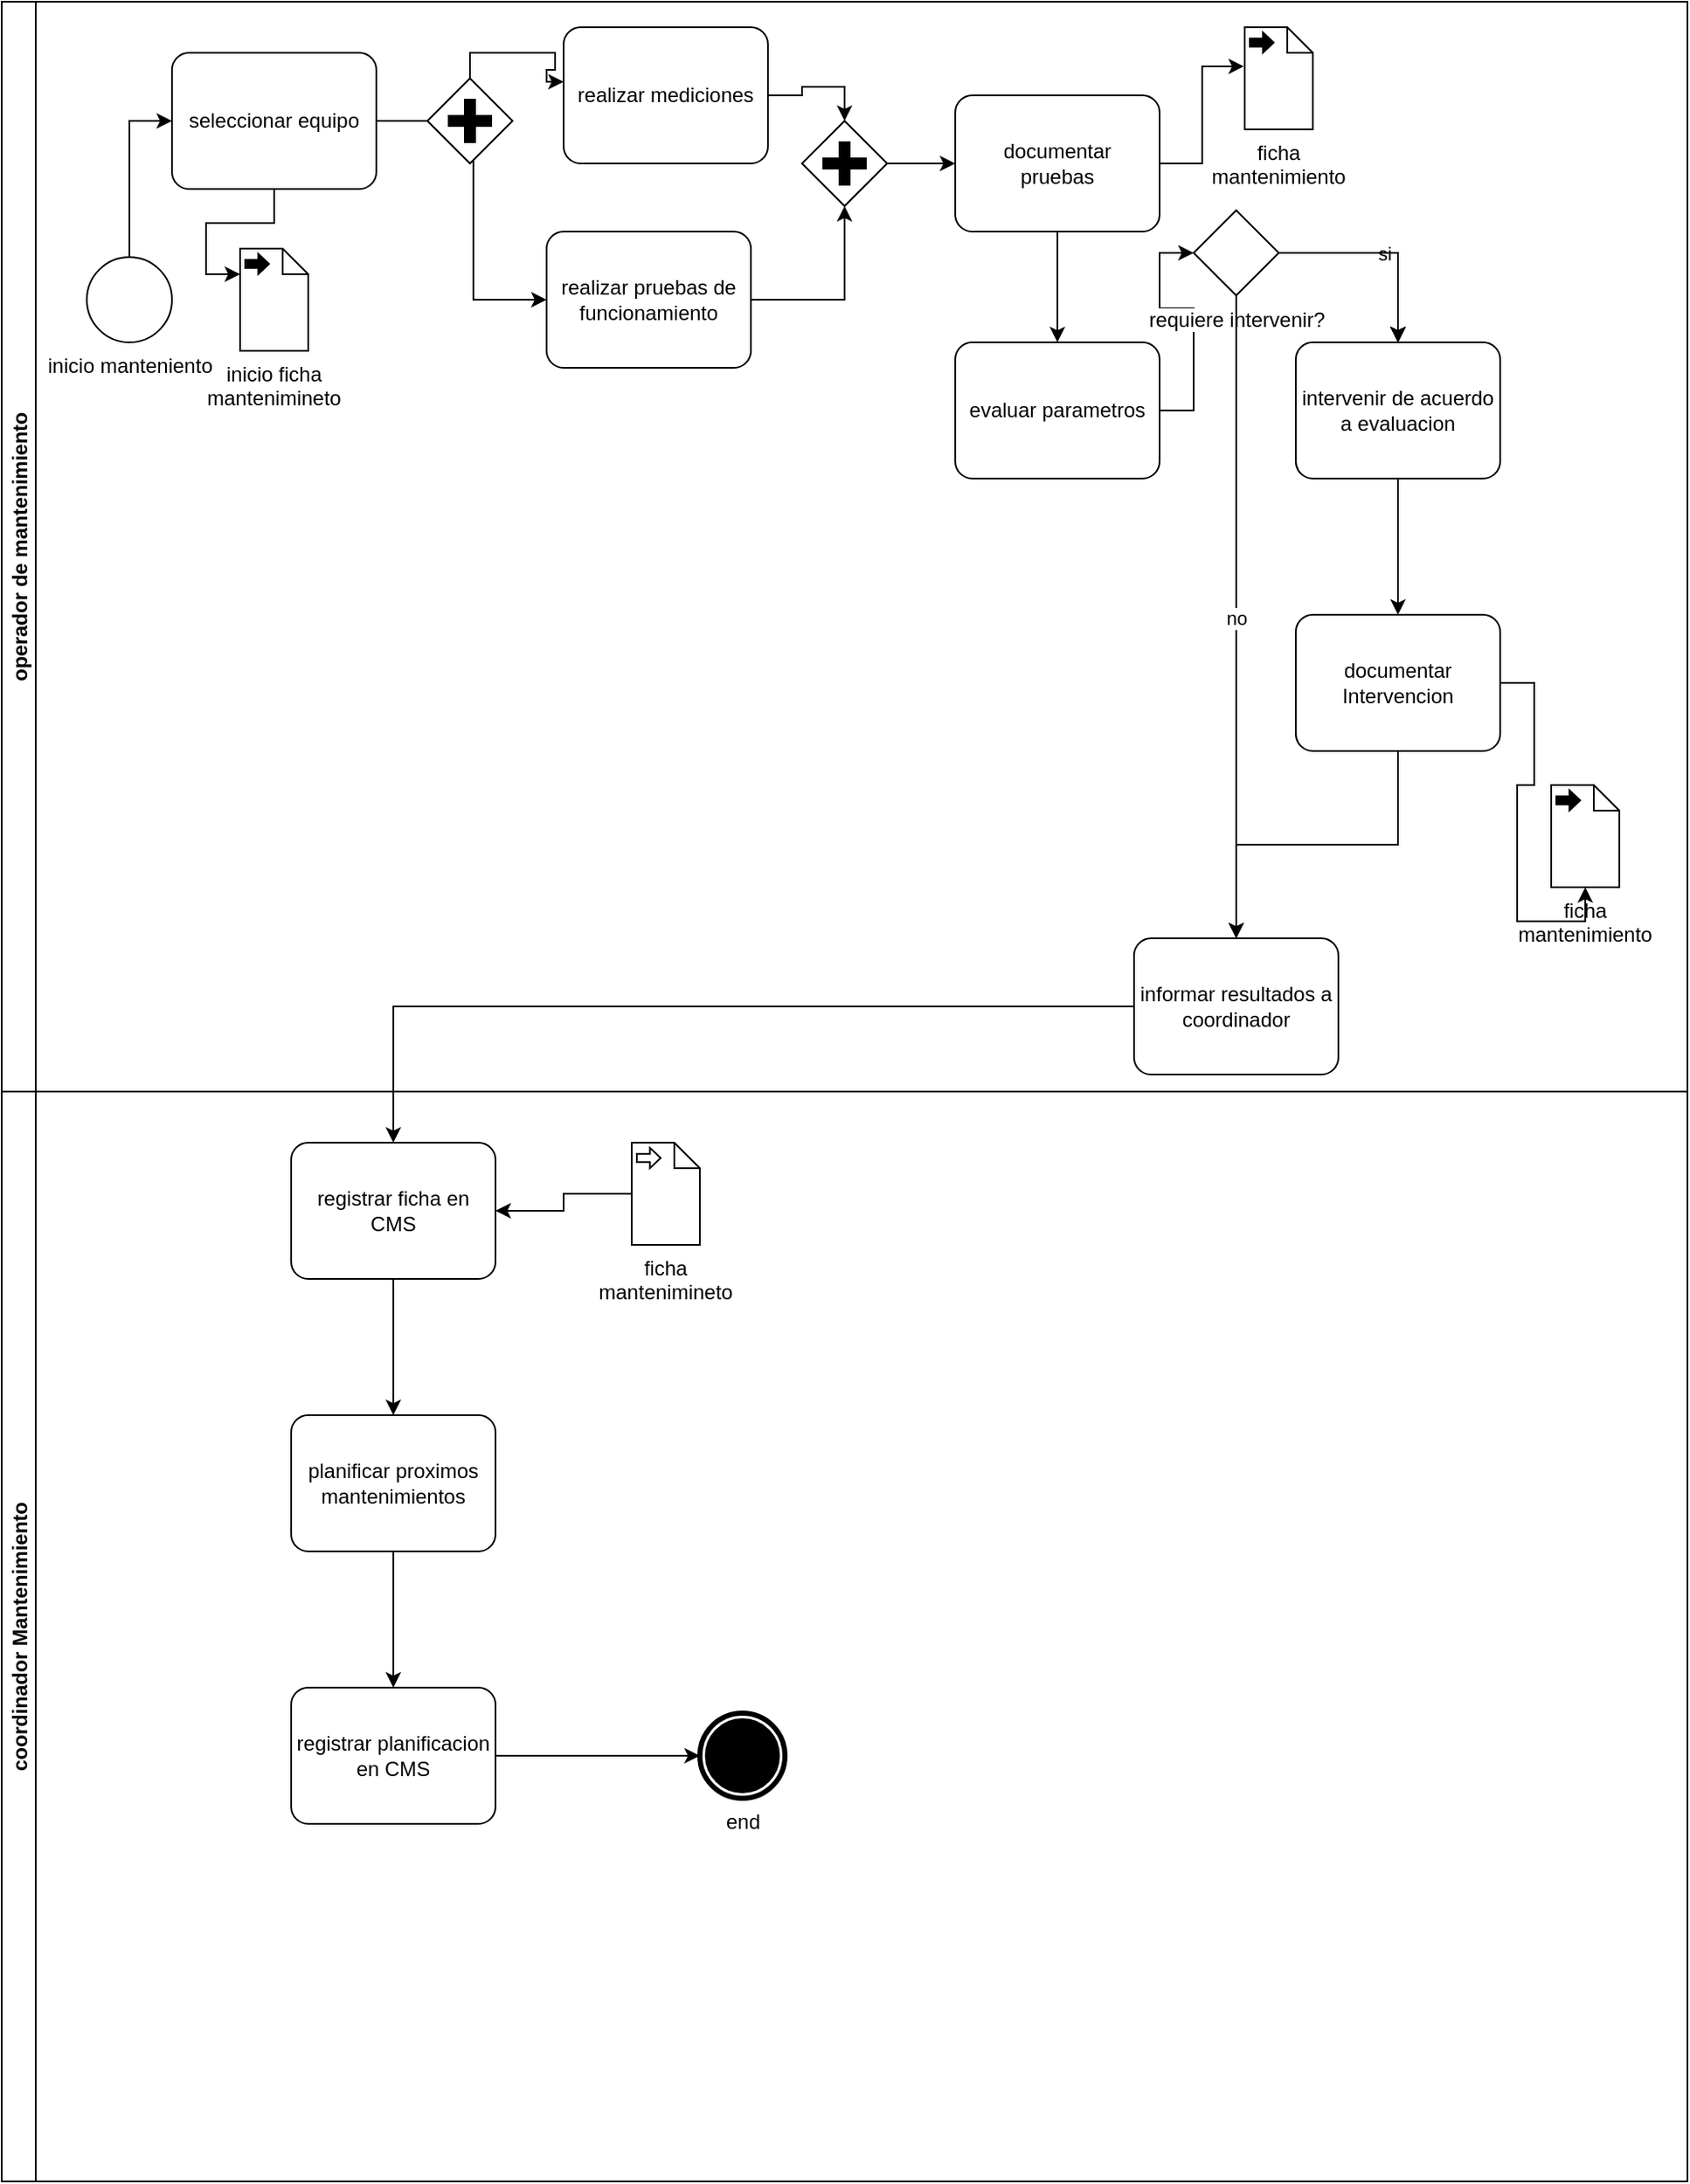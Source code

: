 <mxfile version="15.5.2" type="github">
  <diagram name="Page-1" id="2a216829-ef6e-dabb-86c1-c78162f3ba2b">
    <mxGraphModel dx="3970" dy="4650" grid="1" gridSize="10" guides="1" tooltips="1" connect="1" arrows="1" fold="1" page="1" pageScale="1" pageWidth="850" pageHeight="1100" background="none" math="0" shadow="0">
      <root>
        <mxCell id="0" />
        <mxCell id="1" parent="0" />
        <mxCell id="OoX5BFwGhgHO-qFjZ3MH-6" value="coordinador Mantenimiento" style="swimlane;startSize=20;horizontal=0;" vertex="1" parent="1">
          <mxGeometry x="-970" y="-130" width="990" height="640" as="geometry" />
        </mxCell>
        <mxCell id="OoX5BFwGhgHO-qFjZ3MH-119" value="" style="edgeStyle=orthogonalEdgeStyle;rounded=0;orthogonalLoop=1;jettySize=auto;html=1;" edge="1" parent="OoX5BFwGhgHO-qFjZ3MH-6" source="OoX5BFwGhgHO-qFjZ3MH-114" target="OoX5BFwGhgHO-qFjZ3MH-118">
          <mxGeometry relative="1" as="geometry" />
        </mxCell>
        <mxCell id="OoX5BFwGhgHO-qFjZ3MH-114" value="registrar ficha en CMS" style="points=[[0.25,0,0],[0.5,0,0],[0.75,0,0],[1,0.25,0],[1,0.5,0],[1,0.75,0],[0.75,1,0],[0.5,1,0],[0.25,1,0],[0,0.75,0],[0,0.5,0],[0,0.25,0]];shape=mxgraph.bpmn.task;whiteSpace=wrap;rectStyle=rounded;size=10;taskMarker=abstract;" vertex="1" parent="OoX5BFwGhgHO-qFjZ3MH-6">
          <mxGeometry x="170" y="30" width="120" height="80" as="geometry" />
        </mxCell>
        <mxCell id="OoX5BFwGhgHO-qFjZ3MH-117" value="" style="edgeStyle=orthogonalEdgeStyle;rounded=0;orthogonalLoop=1;jettySize=auto;html=1;" edge="1" parent="OoX5BFwGhgHO-qFjZ3MH-6" source="OoX5BFwGhgHO-qFjZ3MH-116" target="OoX5BFwGhgHO-qFjZ3MH-114">
          <mxGeometry relative="1" as="geometry" />
        </mxCell>
        <mxCell id="OoX5BFwGhgHO-qFjZ3MH-116" value="ficha mantenimineto" style="shape=mxgraph.bpmn.data;labelPosition=center;verticalLabelPosition=bottom;align=center;verticalAlign=top;whiteSpace=wrap;size=15;html=1;bpmnTransferType=input;" vertex="1" parent="OoX5BFwGhgHO-qFjZ3MH-6">
          <mxGeometry x="370" y="30" width="40" height="60" as="geometry" />
        </mxCell>
        <mxCell id="OoX5BFwGhgHO-qFjZ3MH-121" value="" style="edgeStyle=orthogonalEdgeStyle;rounded=0;orthogonalLoop=1;jettySize=auto;html=1;" edge="1" parent="OoX5BFwGhgHO-qFjZ3MH-6" source="OoX5BFwGhgHO-qFjZ3MH-118" target="OoX5BFwGhgHO-qFjZ3MH-120">
          <mxGeometry relative="1" as="geometry" />
        </mxCell>
        <mxCell id="OoX5BFwGhgHO-qFjZ3MH-118" value="planificar proximos mantenimientos" style="points=[[0.25,0,0],[0.5,0,0],[0.75,0,0],[1,0.25,0],[1,0.5,0],[1,0.75,0],[0.75,1,0],[0.5,1,0],[0.25,1,0],[0,0.75,0],[0,0.5,0],[0,0.25,0]];shape=mxgraph.bpmn.task;whiteSpace=wrap;rectStyle=rounded;size=10;taskMarker=abstract;" vertex="1" parent="OoX5BFwGhgHO-qFjZ3MH-6">
          <mxGeometry x="170" y="190" width="120" height="80" as="geometry" />
        </mxCell>
        <mxCell id="OoX5BFwGhgHO-qFjZ3MH-120" value="registrar planificacion en CMS" style="points=[[0.25,0,0],[0.5,0,0],[0.75,0,0],[1,0.25,0],[1,0.5,0],[1,0.75,0],[0.75,1,0],[0.5,1,0],[0.25,1,0],[0,0.75,0],[0,0.5,0],[0,0.25,0]];shape=mxgraph.bpmn.task;whiteSpace=wrap;rectStyle=rounded;size=10;taskMarker=abstract;" vertex="1" parent="OoX5BFwGhgHO-qFjZ3MH-6">
          <mxGeometry x="170" y="350" width="120" height="80" as="geometry" />
        </mxCell>
        <mxCell id="OoX5BFwGhgHO-qFjZ3MH-125" value="end" style="points=[[0.145,0.145,0],[0.5,0,0],[0.855,0.145,0],[1,0.5,0],[0.855,0.855,0],[0.5,1,0],[0.145,0.855,0],[0,0.5,0]];shape=mxgraph.bpmn.event;html=1;verticalLabelPosition=bottom;labelBackgroundColor=#ffffff;verticalAlign=top;align=center;perimeter=ellipsePerimeter;outlineConnect=0;aspect=fixed;outline=end;symbol=terminate;" vertex="1" parent="OoX5BFwGhgHO-qFjZ3MH-6">
          <mxGeometry x="410.0" y="365" width="50" height="50" as="geometry" />
        </mxCell>
        <mxCell id="OoX5BFwGhgHO-qFjZ3MH-123" value="" style="edgeStyle=orthogonalEdgeStyle;rounded=0;orthogonalLoop=1;jettySize=auto;html=1;" edge="1" parent="OoX5BFwGhgHO-qFjZ3MH-6" source="OoX5BFwGhgHO-qFjZ3MH-120" target="OoX5BFwGhgHO-qFjZ3MH-125">
          <mxGeometry relative="1" as="geometry">
            <mxPoint x="345.0" y="390" as="targetPoint" />
          </mxGeometry>
        </mxCell>
        <mxCell id="OoX5BFwGhgHO-qFjZ3MH-80" value="operador de mantenimiento" style="swimlane;startSize=20;horizontal=0;" vertex="1" parent="1">
          <mxGeometry x="-970" y="-770" width="990" height="640" as="geometry" />
        </mxCell>
        <mxCell id="OoX5BFwGhgHO-qFjZ3MH-81" style="edgeStyle=orthogonalEdgeStyle;rounded=0;orthogonalLoop=1;jettySize=auto;html=1;entryX=0;entryY=0.5;entryDx=0;entryDy=0;entryPerimeter=0;" edge="1" parent="OoX5BFwGhgHO-qFjZ3MH-80" source="OoX5BFwGhgHO-qFjZ3MH-82" target="OoX5BFwGhgHO-qFjZ3MH-84">
          <mxGeometry relative="1" as="geometry" />
        </mxCell>
        <mxCell id="OoX5BFwGhgHO-qFjZ3MH-82" value="inicio manteniento&lt;br&gt;" style="points=[[0.145,0.145,0],[0.5,0,0],[0.855,0.145,0],[1,0.5,0],[0.855,0.855,0],[0.5,1,0],[0.145,0.855,0],[0,0.5,0]];shape=mxgraph.bpmn.event;html=1;verticalLabelPosition=bottom;labelBackgroundColor=#ffffff;verticalAlign=top;align=center;perimeter=ellipsePerimeter;outlineConnect=0;aspect=fixed;outline=standard;symbol=general;" vertex="1" parent="OoX5BFwGhgHO-qFjZ3MH-80">
          <mxGeometry x="50" y="150" width="50" height="50" as="geometry" />
        </mxCell>
        <mxCell id="OoX5BFwGhgHO-qFjZ3MH-83" style="edgeStyle=orthogonalEdgeStyle;rounded=0;orthogonalLoop=1;jettySize=auto;html=1;entryX=0;entryY=0.25;entryDx=0;entryDy=0;entryPerimeter=0;" edge="1" parent="OoX5BFwGhgHO-qFjZ3MH-80" source="OoX5BFwGhgHO-qFjZ3MH-84" target="OoX5BFwGhgHO-qFjZ3MH-110">
          <mxGeometry relative="1" as="geometry" />
        </mxCell>
        <mxCell id="OoX5BFwGhgHO-qFjZ3MH-84" value="seleccionar equipo" style="points=[[0.25,0,0],[0.5,0,0],[0.75,0,0],[1,0.25,0],[1,0.5,0],[1,0.75,0],[0.75,1,0],[0.5,1,0],[0.25,1,0],[0,0.75,0],[0,0.5,0],[0,0.25,0]];shape=mxgraph.bpmn.task;whiteSpace=wrap;rectStyle=rounded;size=10;taskMarker=abstract;" vertex="1" parent="OoX5BFwGhgHO-qFjZ3MH-80">
          <mxGeometry x="100" y="30" width="120" height="80" as="geometry" />
        </mxCell>
        <mxCell id="OoX5BFwGhgHO-qFjZ3MH-85" style="edgeStyle=orthogonalEdgeStyle;rounded=0;orthogonalLoop=1;jettySize=auto;html=1;entryX=0.5;entryY=1;entryDx=0;entryDy=0;entryPerimeter=0;" edge="1" parent="OoX5BFwGhgHO-qFjZ3MH-80" source="OoX5BFwGhgHO-qFjZ3MH-86" target="OoX5BFwGhgHO-qFjZ3MH-92">
          <mxGeometry relative="1" as="geometry" />
        </mxCell>
        <mxCell id="OoX5BFwGhgHO-qFjZ3MH-86" value="realizar pruebas de funcionamiento" style="points=[[0.25,0,0],[0.5,0,0],[0.75,0,0],[1,0.25,0],[1,0.5,0],[1,0.75,0],[0.75,1,0],[0.5,1,0],[0.25,1,0],[0,0.75,0],[0,0.5,0],[0,0.25,0]];shape=mxgraph.bpmn.task;whiteSpace=wrap;rectStyle=rounded;size=10;taskMarker=abstract;" vertex="1" parent="OoX5BFwGhgHO-qFjZ3MH-80">
          <mxGeometry x="320" y="135" width="120" height="80" as="geometry" />
        </mxCell>
        <mxCell id="OoX5BFwGhgHO-qFjZ3MH-87" style="edgeStyle=orthogonalEdgeStyle;rounded=0;orthogonalLoop=1;jettySize=auto;html=1;entryX=0;entryY=0.5;entryDx=0;entryDy=0;entryPerimeter=0;" edge="1" parent="OoX5BFwGhgHO-qFjZ3MH-80" source="OoX5BFwGhgHO-qFjZ3MH-84" target="OoX5BFwGhgHO-qFjZ3MH-86">
          <mxGeometry relative="1" as="geometry">
            <mxPoint x="290" y="120" as="targetPoint" />
            <Array as="points">
              <mxPoint x="277" y="70" />
              <mxPoint x="277" y="175" />
            </Array>
          </mxGeometry>
        </mxCell>
        <mxCell id="OoX5BFwGhgHO-qFjZ3MH-88" style="edgeStyle=orthogonalEdgeStyle;rounded=0;orthogonalLoop=1;jettySize=auto;html=1;entryX=0;entryY=0.4;entryDx=0;entryDy=0;entryPerimeter=0;" edge="1" parent="OoX5BFwGhgHO-qFjZ3MH-80" source="OoX5BFwGhgHO-qFjZ3MH-89" target="OoX5BFwGhgHO-qFjZ3MH-91">
          <mxGeometry relative="1" as="geometry">
            <Array as="points">
              <mxPoint x="275" y="30" />
              <mxPoint x="325" y="30" />
              <mxPoint x="325" y="40" />
              <mxPoint x="320" y="40" />
            </Array>
          </mxGeometry>
        </mxCell>
        <mxCell id="OoX5BFwGhgHO-qFjZ3MH-89" value="" style="points=[[0.25,0.25,0],[0.5,0,0],[0.75,0.25,0],[1,0.5,0],[0.75,0.75,0],[0.5,1,0],[0.25,0.75,0],[0,0.5,0]];shape=mxgraph.bpmn.gateway2;html=1;verticalLabelPosition=bottom;labelBackgroundColor=#ffffff;verticalAlign=top;align=center;perimeter=rhombusPerimeter;outlineConnect=0;outline=none;symbol=none;gwType=parallel;" vertex="1" parent="OoX5BFwGhgHO-qFjZ3MH-80">
          <mxGeometry x="250" y="45" width="50" height="50" as="geometry" />
        </mxCell>
        <mxCell id="OoX5BFwGhgHO-qFjZ3MH-90" style="edgeStyle=orthogonalEdgeStyle;rounded=0;orthogonalLoop=1;jettySize=auto;html=1;entryX=0.5;entryY=0;entryDx=0;entryDy=0;entryPerimeter=0;" edge="1" parent="OoX5BFwGhgHO-qFjZ3MH-80" source="OoX5BFwGhgHO-qFjZ3MH-91" target="OoX5BFwGhgHO-qFjZ3MH-92">
          <mxGeometry relative="1" as="geometry" />
        </mxCell>
        <mxCell id="OoX5BFwGhgHO-qFjZ3MH-91" value="realizar mediciones" style="points=[[0.25,0,0],[0.5,0,0],[0.75,0,0],[1,0.25,0],[1,0.5,0],[1,0.75,0],[0.75,1,0],[0.5,1,0],[0.25,1,0],[0,0.75,0],[0,0.5,0],[0,0.25,0]];shape=mxgraph.bpmn.task;whiteSpace=wrap;rectStyle=rounded;size=10;taskMarker=abstract;" vertex="1" parent="OoX5BFwGhgHO-qFjZ3MH-80">
          <mxGeometry x="330" y="15" width="120" height="80" as="geometry" />
        </mxCell>
        <mxCell id="OoX5BFwGhgHO-qFjZ3MH-92" value="" style="points=[[0.25,0.25,0],[0.5,0,0],[0.75,0.25,0],[1,0.5,0],[0.75,0.75,0],[0.5,1,0],[0.25,0.75,0],[0,0.5,0]];shape=mxgraph.bpmn.gateway2;html=1;verticalLabelPosition=bottom;labelBackgroundColor=#ffffff;verticalAlign=top;align=center;perimeter=rhombusPerimeter;outlineConnect=0;outline=none;symbol=none;gwType=parallel;" vertex="1" parent="OoX5BFwGhgHO-qFjZ3MH-80">
          <mxGeometry x="470" y="70" width="50" height="50" as="geometry" />
        </mxCell>
        <mxCell id="OoX5BFwGhgHO-qFjZ3MH-93" value="" style="edgeStyle=orthogonalEdgeStyle;rounded=0;orthogonalLoop=1;jettySize=auto;html=1;" edge="1" parent="OoX5BFwGhgHO-qFjZ3MH-80" source="OoX5BFwGhgHO-qFjZ3MH-95" target="OoX5BFwGhgHO-qFjZ3MH-98">
          <mxGeometry relative="1" as="geometry" />
        </mxCell>
        <mxCell id="OoX5BFwGhgHO-qFjZ3MH-94" style="edgeStyle=orthogonalEdgeStyle;rounded=0;orthogonalLoop=1;jettySize=auto;html=1;entryX=-0.012;entryY=0.383;entryDx=0;entryDy=0;entryPerimeter=0;" edge="1" parent="OoX5BFwGhgHO-qFjZ3MH-80" source="OoX5BFwGhgHO-qFjZ3MH-95" target="OoX5BFwGhgHO-qFjZ3MH-109">
          <mxGeometry relative="1" as="geometry" />
        </mxCell>
        <mxCell id="OoX5BFwGhgHO-qFjZ3MH-95" value="documentar &#xa;pruebas" style="points=[[0.25,0,0],[0.5,0,0],[0.75,0,0],[1,0.25,0],[1,0.5,0],[1,0.75,0],[0.75,1,0],[0.5,1,0],[0.25,1,0],[0,0.75,0],[0,0.5,0],[0,0.25,0]];shape=mxgraph.bpmn.task;whiteSpace=wrap;rectStyle=rounded;size=10;taskMarker=abstract;" vertex="1" parent="OoX5BFwGhgHO-qFjZ3MH-80">
          <mxGeometry x="560" y="55" width="120" height="80" as="geometry" />
        </mxCell>
        <mxCell id="OoX5BFwGhgHO-qFjZ3MH-96" style="edgeStyle=orthogonalEdgeStyle;rounded=0;orthogonalLoop=1;jettySize=auto;html=1;" edge="1" parent="OoX5BFwGhgHO-qFjZ3MH-80" source="OoX5BFwGhgHO-qFjZ3MH-92" target="OoX5BFwGhgHO-qFjZ3MH-95">
          <mxGeometry relative="1" as="geometry">
            <mxPoint x="560" y="95" as="targetPoint" />
          </mxGeometry>
        </mxCell>
        <mxCell id="OoX5BFwGhgHO-qFjZ3MH-97" value="" style="edgeStyle=orthogonalEdgeStyle;rounded=0;orthogonalLoop=1;jettySize=auto;html=1;entryX=0;entryY=0.5;entryDx=0;entryDy=0;entryPerimeter=0;" edge="1" parent="OoX5BFwGhgHO-qFjZ3MH-80" source="OoX5BFwGhgHO-qFjZ3MH-98" target="OoX5BFwGhgHO-qFjZ3MH-105">
          <mxGeometry relative="1" as="geometry" />
        </mxCell>
        <mxCell id="OoX5BFwGhgHO-qFjZ3MH-98" value="evaluar parametros" style="points=[[0.25,0,0],[0.5,0,0],[0.75,0,0],[1,0.25,0],[1,0.5,0],[1,0.75,0],[0.75,1,0],[0.5,1,0],[0.25,1,0],[0,0.75,0],[0,0.5,0],[0,0.25,0]];shape=mxgraph.bpmn.task;whiteSpace=wrap;rectStyle=rounded;size=10;taskMarker=abstract;" vertex="1" parent="OoX5BFwGhgHO-qFjZ3MH-80">
          <mxGeometry x="560" y="200" width="120" height="80" as="geometry" />
        </mxCell>
        <mxCell id="OoX5BFwGhgHO-qFjZ3MH-99" value="" style="edgeStyle=orthogonalEdgeStyle;rounded=0;orthogonalLoop=1;jettySize=auto;html=1;" edge="1" parent="OoX5BFwGhgHO-qFjZ3MH-80" source="OoX5BFwGhgHO-qFjZ3MH-100" target="OoX5BFwGhgHO-qFjZ3MH-108">
          <mxGeometry relative="1" as="geometry" />
        </mxCell>
        <mxCell id="OoX5BFwGhgHO-qFjZ3MH-100" value="intervenir de acuerdo&#xa;a evaluacion" style="points=[[0.25,0,0],[0.5,0,0],[0.75,0,0],[1,0.25,0],[1,0.5,0],[1,0.75,0],[0.75,1,0],[0.5,1,0],[0.25,1,0],[0,0.75,0],[0,0.5,0],[0,0.25,0]];shape=mxgraph.bpmn.task;whiteSpace=wrap;rectStyle=rounded;size=10;taskMarker=abstract;" vertex="1" parent="OoX5BFwGhgHO-qFjZ3MH-80">
          <mxGeometry x="760" y="200" width="120" height="80" as="geometry" />
        </mxCell>
        <mxCell id="OoX5BFwGhgHO-qFjZ3MH-101" value="si" style="edgeStyle=orthogonalEdgeStyle;rounded=0;orthogonalLoop=1;jettySize=auto;html=1;entryX=0.5;entryY=0;entryDx=0;entryDy=0;entryPerimeter=0;" edge="1" parent="OoX5BFwGhgHO-qFjZ3MH-80" source="OoX5BFwGhgHO-qFjZ3MH-105" target="OoX5BFwGhgHO-qFjZ3MH-100">
          <mxGeometry relative="1" as="geometry" />
        </mxCell>
        <mxCell id="OoX5BFwGhgHO-qFjZ3MH-102" value="" style="edgeStyle=orthogonalEdgeStyle;rounded=0;orthogonalLoop=1;jettySize=auto;html=1;" edge="1" parent="OoX5BFwGhgHO-qFjZ3MH-80" source="OoX5BFwGhgHO-qFjZ3MH-105" target="OoX5BFwGhgHO-qFjZ3MH-100">
          <mxGeometry relative="1" as="geometry" />
        </mxCell>
        <mxCell id="OoX5BFwGhgHO-qFjZ3MH-103" value="" style="edgeStyle=orthogonalEdgeStyle;rounded=0;orthogonalLoop=1;jettySize=auto;html=1;" edge="1" parent="OoX5BFwGhgHO-qFjZ3MH-80" source="OoX5BFwGhgHO-qFjZ3MH-105" target="OoX5BFwGhgHO-qFjZ3MH-100">
          <mxGeometry relative="1" as="geometry" />
        </mxCell>
        <mxCell id="OoX5BFwGhgHO-qFjZ3MH-104" value="" style="edgeStyle=orthogonalEdgeStyle;rounded=0;orthogonalLoop=1;jettySize=auto;html=1;" edge="1" parent="OoX5BFwGhgHO-qFjZ3MH-80" source="OoX5BFwGhgHO-qFjZ3MH-105" target="OoX5BFwGhgHO-qFjZ3MH-100">
          <mxGeometry relative="1" as="geometry" />
        </mxCell>
        <mxCell id="OoX5BFwGhgHO-qFjZ3MH-105" value="requiere intervenir?" style="points=[[0.25,0.25,0],[0.5,0,0],[0.75,0.25,0],[1,0.5,0],[0.75,0.75,0],[0.5,1,0],[0.25,0.75,0],[0,0.5,0]];shape=mxgraph.bpmn.gateway2;html=1;verticalLabelPosition=bottom;labelBackgroundColor=#ffffff;verticalAlign=top;align=center;perimeter=rhombusPerimeter;outlineConnect=0;outline=none;symbol=none;" vertex="1" parent="OoX5BFwGhgHO-qFjZ3MH-80">
          <mxGeometry x="700" y="122.5" width="50" height="50" as="geometry" />
        </mxCell>
        <mxCell id="OoX5BFwGhgHO-qFjZ3MH-106" style="edgeStyle=orthogonalEdgeStyle;rounded=0;orthogonalLoop=1;jettySize=auto;html=1;entryX=0.5;entryY=1;entryDx=0;entryDy=0;entryPerimeter=0;" edge="1" parent="OoX5BFwGhgHO-qFjZ3MH-80" source="OoX5BFwGhgHO-qFjZ3MH-108" target="OoX5BFwGhgHO-qFjZ3MH-111">
          <mxGeometry relative="1" as="geometry" />
        </mxCell>
        <mxCell id="OoX5BFwGhgHO-qFjZ3MH-107" value="" style="edgeStyle=orthogonalEdgeStyle;rounded=0;orthogonalLoop=1;jettySize=auto;html=1;" edge="1" parent="OoX5BFwGhgHO-qFjZ3MH-80" source="OoX5BFwGhgHO-qFjZ3MH-108" target="OoX5BFwGhgHO-qFjZ3MH-112">
          <mxGeometry relative="1" as="geometry" />
        </mxCell>
        <mxCell id="OoX5BFwGhgHO-qFjZ3MH-108" value="documentar Intervencion" style="points=[[0.25,0,0],[0.5,0,0],[0.75,0,0],[1,0.25,0],[1,0.5,0],[1,0.75,0],[0.75,1,0],[0.5,1,0],[0.25,1,0],[0,0.75,0],[0,0.5,0],[0,0.25,0]];shape=mxgraph.bpmn.task;whiteSpace=wrap;rectStyle=rounded;size=10;taskMarker=abstract;" vertex="1" parent="OoX5BFwGhgHO-qFjZ3MH-80">
          <mxGeometry x="760" y="360" width="120" height="80" as="geometry" />
        </mxCell>
        <mxCell id="OoX5BFwGhgHO-qFjZ3MH-109" value="ficha mantenimiento" style="shape=mxgraph.bpmn.data;labelPosition=center;verticalLabelPosition=bottom;align=center;verticalAlign=top;whiteSpace=wrap;size=15;html=1;bpmnTransferType=output;" vertex="1" parent="OoX5BFwGhgHO-qFjZ3MH-80">
          <mxGeometry x="730" y="15" width="40" height="60" as="geometry" />
        </mxCell>
        <mxCell id="OoX5BFwGhgHO-qFjZ3MH-110" value="inicio ficha mantenimineto&lt;br&gt;" style="shape=mxgraph.bpmn.data;labelPosition=center;verticalLabelPosition=bottom;align=center;verticalAlign=top;whiteSpace=wrap;size=15;html=1;bpmnTransferType=output;" vertex="1" parent="OoX5BFwGhgHO-qFjZ3MH-80">
          <mxGeometry x="140" y="145" width="40" height="60" as="geometry" />
        </mxCell>
        <mxCell id="OoX5BFwGhgHO-qFjZ3MH-111" value="ficha mantenimiento" style="shape=mxgraph.bpmn.data;labelPosition=center;verticalLabelPosition=bottom;align=center;verticalAlign=top;whiteSpace=wrap;size=15;html=1;bpmnTransferType=output;" vertex="1" parent="OoX5BFwGhgHO-qFjZ3MH-80">
          <mxGeometry x="910" y="460" width="40" height="60" as="geometry" />
        </mxCell>
        <mxCell id="OoX5BFwGhgHO-qFjZ3MH-112" value="informar resultados a coordinador" style="points=[[0.25,0,0],[0.5,0,0],[0.75,0,0],[1,0.25,0],[1,0.5,0],[1,0.75,0],[0.75,1,0],[0.5,1,0],[0.25,1,0],[0,0.75,0],[0,0.5,0],[0,0.25,0]];shape=mxgraph.bpmn.task;whiteSpace=wrap;rectStyle=rounded;size=10;taskMarker=abstract;" vertex="1" parent="OoX5BFwGhgHO-qFjZ3MH-80">
          <mxGeometry x="665" y="550" width="120" height="80" as="geometry" />
        </mxCell>
        <mxCell id="OoX5BFwGhgHO-qFjZ3MH-113" value="no" style="edgeStyle=orthogonalEdgeStyle;rounded=0;orthogonalLoop=1;jettySize=auto;html=1;" edge="1" parent="OoX5BFwGhgHO-qFjZ3MH-80" source="OoX5BFwGhgHO-qFjZ3MH-105" target="OoX5BFwGhgHO-qFjZ3MH-112">
          <mxGeometry relative="1" as="geometry">
            <mxPoint x="725" y="490" as="targetPoint" />
          </mxGeometry>
        </mxCell>
        <mxCell id="OoX5BFwGhgHO-qFjZ3MH-115" value="" style="edgeStyle=orthogonalEdgeStyle;rounded=0;orthogonalLoop=1;jettySize=auto;html=1;" edge="1" parent="1" source="OoX5BFwGhgHO-qFjZ3MH-112" target="OoX5BFwGhgHO-qFjZ3MH-114">
          <mxGeometry relative="1" as="geometry" />
        </mxCell>
      </root>
    </mxGraphModel>
  </diagram>
</mxfile>
